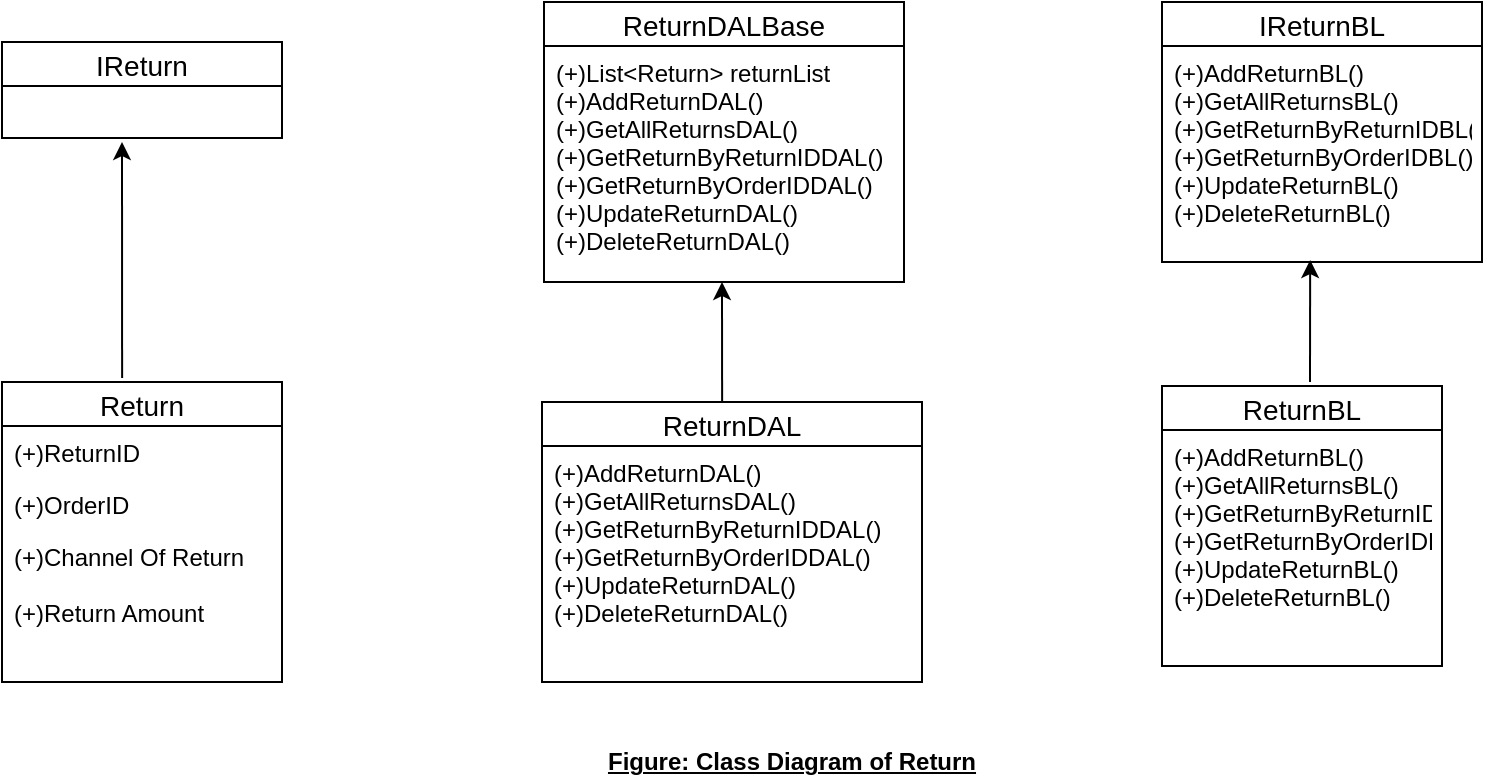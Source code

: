 <mxfile version="12.1.2" type="device" pages="1"><diagram id="Av1BviMKqKnLfZlQDMX7" name="Page-1"><mxGraphModel dx="854" dy="468" grid="1" gridSize="10" guides="1" tooltips="1" connect="1" arrows="1" fold="1" page="1" pageScale="1" pageWidth="850" pageHeight="1100" math="0" shadow="0"><root><mxCell id="0"/><mxCell id="1" parent="0"/><mxCell id="JAGKI_CW7ny4aWrJf95S-3" value="IReturn" style="swimlane;fontStyle=0;childLayout=stackLayout;horizontal=1;startSize=22;fillColor=none;horizontalStack=0;resizeParent=1;resizeParentMax=0;resizeLast=0;collapsible=1;marginBottom=0;swimlaneFillColor=#ffffff;align=center;fontSize=14;" vertex="1" parent="1"><mxGeometry x="80" y="150" width="140" height="48" as="geometry"/></mxCell><mxCell id="JAGKI_CW7ny4aWrJf95S-7" value="Return" style="swimlane;fontStyle=0;childLayout=stackLayout;horizontal=1;startSize=22;fillColor=none;horizontalStack=0;resizeParent=1;resizeParentMax=0;resizeLast=0;collapsible=1;marginBottom=0;swimlaneFillColor=#ffffff;align=center;fontSize=14;" vertex="1" parent="1"><mxGeometry x="80" y="320" width="140" height="150" as="geometry"/></mxCell><mxCell id="JAGKI_CW7ny4aWrJf95S-8" value="(+)ReturnID" style="text;strokeColor=none;fillColor=none;spacingLeft=4;spacingRight=4;overflow=hidden;rotatable=0;points=[[0,0.5],[1,0.5]];portConstraint=eastwest;fontSize=12;" vertex="1" parent="JAGKI_CW7ny4aWrJf95S-7"><mxGeometry y="22" width="140" height="26" as="geometry"/></mxCell><mxCell id="JAGKI_CW7ny4aWrJf95S-9" value="(+)OrderID&#10;" style="text;strokeColor=none;fillColor=none;spacingLeft=4;spacingRight=4;overflow=hidden;rotatable=0;points=[[0,0.5],[1,0.5]];portConstraint=eastwest;fontSize=12;" vertex="1" parent="JAGKI_CW7ny4aWrJf95S-7"><mxGeometry y="48" width="140" height="26" as="geometry"/></mxCell><mxCell id="JAGKI_CW7ny4aWrJf95S-10" value="(+)Channel Of Return&#10;&#10;(+)Return Amount" style="text;strokeColor=none;fillColor=none;spacingLeft=4;spacingRight=4;overflow=hidden;rotatable=0;points=[[0,0.5],[1,0.5]];portConstraint=eastwest;fontSize=12;" vertex="1" parent="JAGKI_CW7ny4aWrJf95S-7"><mxGeometry y="74" width="140" height="76" as="geometry"/></mxCell><mxCell id="JAGKI_CW7ny4aWrJf95S-11" value="ReturnDALBase" style="swimlane;fontStyle=0;childLayout=stackLayout;horizontal=1;startSize=22;fillColor=none;horizontalStack=0;resizeParent=1;resizeParentMax=0;resizeLast=0;collapsible=1;marginBottom=0;swimlaneFillColor=#ffffff;align=center;fontSize=14;" vertex="1" parent="1"><mxGeometry x="351" y="130" width="180" height="140" as="geometry"/></mxCell><mxCell id="JAGKI_CW7ny4aWrJf95S-12" value="(+)List&lt;Return&gt; returnList&#10;(+)AddReturnDAL()&#10;(+)GetAllReturnsDAL()&#10;(+)GetReturnByReturnIDDAL()&#10;(+)GetReturnByOrderIDDAL()&#10;(+)UpdateReturnDAL()&#10;(+)DeleteReturnDAL()&#10;&#10;" style="text;strokeColor=none;fillColor=none;spacingLeft=4;spacingRight=4;overflow=hidden;rotatable=0;points=[[0,0.5],[1,0.5]];portConstraint=eastwest;fontSize=12;" vertex="1" parent="JAGKI_CW7ny4aWrJf95S-11"><mxGeometry y="22" width="180" height="118" as="geometry"/></mxCell><mxCell id="JAGKI_CW7ny4aWrJf95S-31" value="" style="endArrow=classic;html=1;exitX=0.429;exitY=-0.013;exitDx=0;exitDy=0;exitPerimeter=0;" edge="1" parent="JAGKI_CW7ny4aWrJf95S-11"><mxGeometry width="50" height="50" relative="1" as="geometry"><mxPoint x="89.06" y="200.05" as="sourcePoint"/><mxPoint x="89" y="140" as="targetPoint"/></mxGeometry></mxCell><mxCell id="JAGKI_CW7ny4aWrJf95S-18" value="ReturnDAL" style="swimlane;fontStyle=0;childLayout=stackLayout;horizontal=1;startSize=22;fillColor=none;horizontalStack=0;resizeParent=1;resizeParentMax=0;resizeLast=0;collapsible=1;marginBottom=0;swimlaneFillColor=#ffffff;align=center;fontSize=14;" vertex="1" parent="1"><mxGeometry x="350" y="330" width="190" height="140" as="geometry"/></mxCell><mxCell id="JAGKI_CW7ny4aWrJf95S-19" value="(+)AddReturnDAL()&#10;(+)GetAllReturnsDAL()&#10;(+)GetReturnByReturnIDDAL()&#10;(+)GetReturnByOrderIDDAL()&#10;(+)UpdateReturnDAL()&#10;(+)DeleteReturnDAL()&#10;" style="text;strokeColor=none;fillColor=none;spacingLeft=4;spacingRight=4;overflow=hidden;rotatable=0;points=[[0,0.5],[1,0.5]];portConstraint=eastwest;fontSize=12;" vertex="1" parent="JAGKI_CW7ny4aWrJf95S-18"><mxGeometry y="22" width="190" height="118" as="geometry"/></mxCell><mxCell id="JAGKI_CW7ny4aWrJf95S-22" value="IReturnBL" style="swimlane;fontStyle=0;childLayout=stackLayout;horizontal=1;startSize=22;fillColor=none;horizontalStack=0;resizeParent=1;resizeParentMax=0;resizeLast=0;collapsible=1;marginBottom=0;swimlaneFillColor=#ffffff;align=center;fontSize=14;" vertex="1" parent="1"><mxGeometry x="660" y="130" width="160" height="130" as="geometry"/></mxCell><mxCell id="JAGKI_CW7ny4aWrJf95S-23" value="(+)AddReturnBL()&#10;(+)GetAllReturnsBL()&#10;(+)GetReturnByReturnIDBL()&#10;(+)GetReturnByOrderIDBL()&#10;(+)UpdateReturnBL()&#10;(+)DeleteReturnBL()&#10;" style="text;strokeColor=none;fillColor=none;spacingLeft=4;spacingRight=4;overflow=hidden;rotatable=0;points=[[0,0.5],[1,0.5]];portConstraint=eastwest;fontSize=12;" vertex="1" parent="JAGKI_CW7ny4aWrJf95S-22"><mxGeometry y="22" width="160" height="108" as="geometry"/></mxCell><mxCell id="JAGKI_CW7ny4aWrJf95S-26" value="ReturnBL" style="swimlane;fontStyle=0;childLayout=stackLayout;horizontal=1;startSize=22;fillColor=none;horizontalStack=0;resizeParent=1;resizeParentMax=0;resizeLast=0;collapsible=1;marginBottom=0;swimlaneFillColor=#ffffff;align=center;fontSize=14;" vertex="1" parent="1"><mxGeometry x="660" y="322" width="140" height="140" as="geometry"/></mxCell><mxCell id="JAGKI_CW7ny4aWrJf95S-27" value="(+)AddReturnBL()&#10;(+)GetAllReturnsBL()&#10;(+)GetReturnByReturnIDBL()&#10;(+)GetReturnByOrderIDBL()&#10;(+)UpdateReturnBL()&#10;(+)DeleteReturnBL()" style="text;strokeColor=none;fillColor=none;spacingLeft=4;spacingRight=4;overflow=hidden;rotatable=0;points=[[0,0.5],[1,0.5]];portConstraint=eastwest;fontSize=12;" vertex="1" parent="JAGKI_CW7ny4aWrJf95S-26"><mxGeometry y="22" width="140" height="118" as="geometry"/></mxCell><mxCell id="JAGKI_CW7ny4aWrJf95S-30" value="" style="endArrow=classic;html=1;exitX=0.429;exitY=-0.013;exitDx=0;exitDy=0;exitPerimeter=0;" edge="1" parent="1" source="JAGKI_CW7ny4aWrJf95S-7"><mxGeometry width="50" height="50" relative="1" as="geometry"><mxPoint x="100" y="290" as="sourcePoint"/><mxPoint x="140" y="200" as="targetPoint"/></mxGeometry></mxCell><mxCell id="JAGKI_CW7ny4aWrJf95S-32" value="" style="endArrow=classic;html=1;entryX=0.463;entryY=0.991;entryDx=0;entryDy=0;entryPerimeter=0;" edge="1" parent="1" target="JAGKI_CW7ny4aWrJf95S-23"><mxGeometry width="50" height="50" relative="1" as="geometry"><mxPoint x="734" y="320" as="sourcePoint"/><mxPoint x="450" y="280" as="targetPoint"/></mxGeometry></mxCell><mxCell id="JAGKI_CW7ny4aWrJf95S-33" value="&lt;b&gt;&lt;u&gt;Figure: Class Diagram of Return&lt;/u&gt;&lt;/b&gt;" style="text;html=1;strokeColor=none;fillColor=none;align=center;verticalAlign=middle;whiteSpace=wrap;rounded=0;" vertex="1" parent="1"><mxGeometry x="260" y="500" width="430" height="20" as="geometry"/></mxCell></root></mxGraphModel></diagram></mxfile>